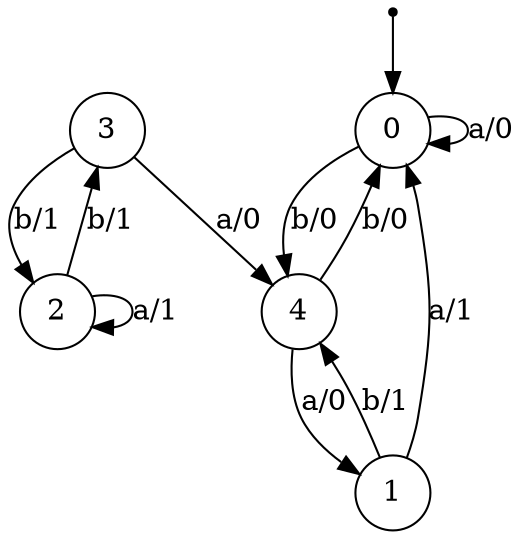 digraph fsm{
	s_0 [label="0" shape="circle"]
	s_1 [label="1" shape="circle"]
	s_2 [label="2" shape="circle"]
	s_3 [label="3" shape="circle"]
	s_4 [label="4" shape="circle"]
	qi [shape = point]
	qi -> s_0
	
	s_4 -> s_0 [label="b/0"]
	
	s_4 -> s_1 [label="a/0"]
	
	s_1 -> s_4 [label="b/1"]
	
	s_3 -> s_4 [label="a/0"]
	
	s_0 -> s_4 [label="b/0"]
	
	s_3 -> s_2 [label="b/1"]
	
	s_1 -> s_0 [label="a/1"]
	
	s_2 -> s_2 [label="a/1"]
	
	s_0 -> s_0 [label="a/0"]
	
	s_2 -> s_3 [label="b/1"]
}